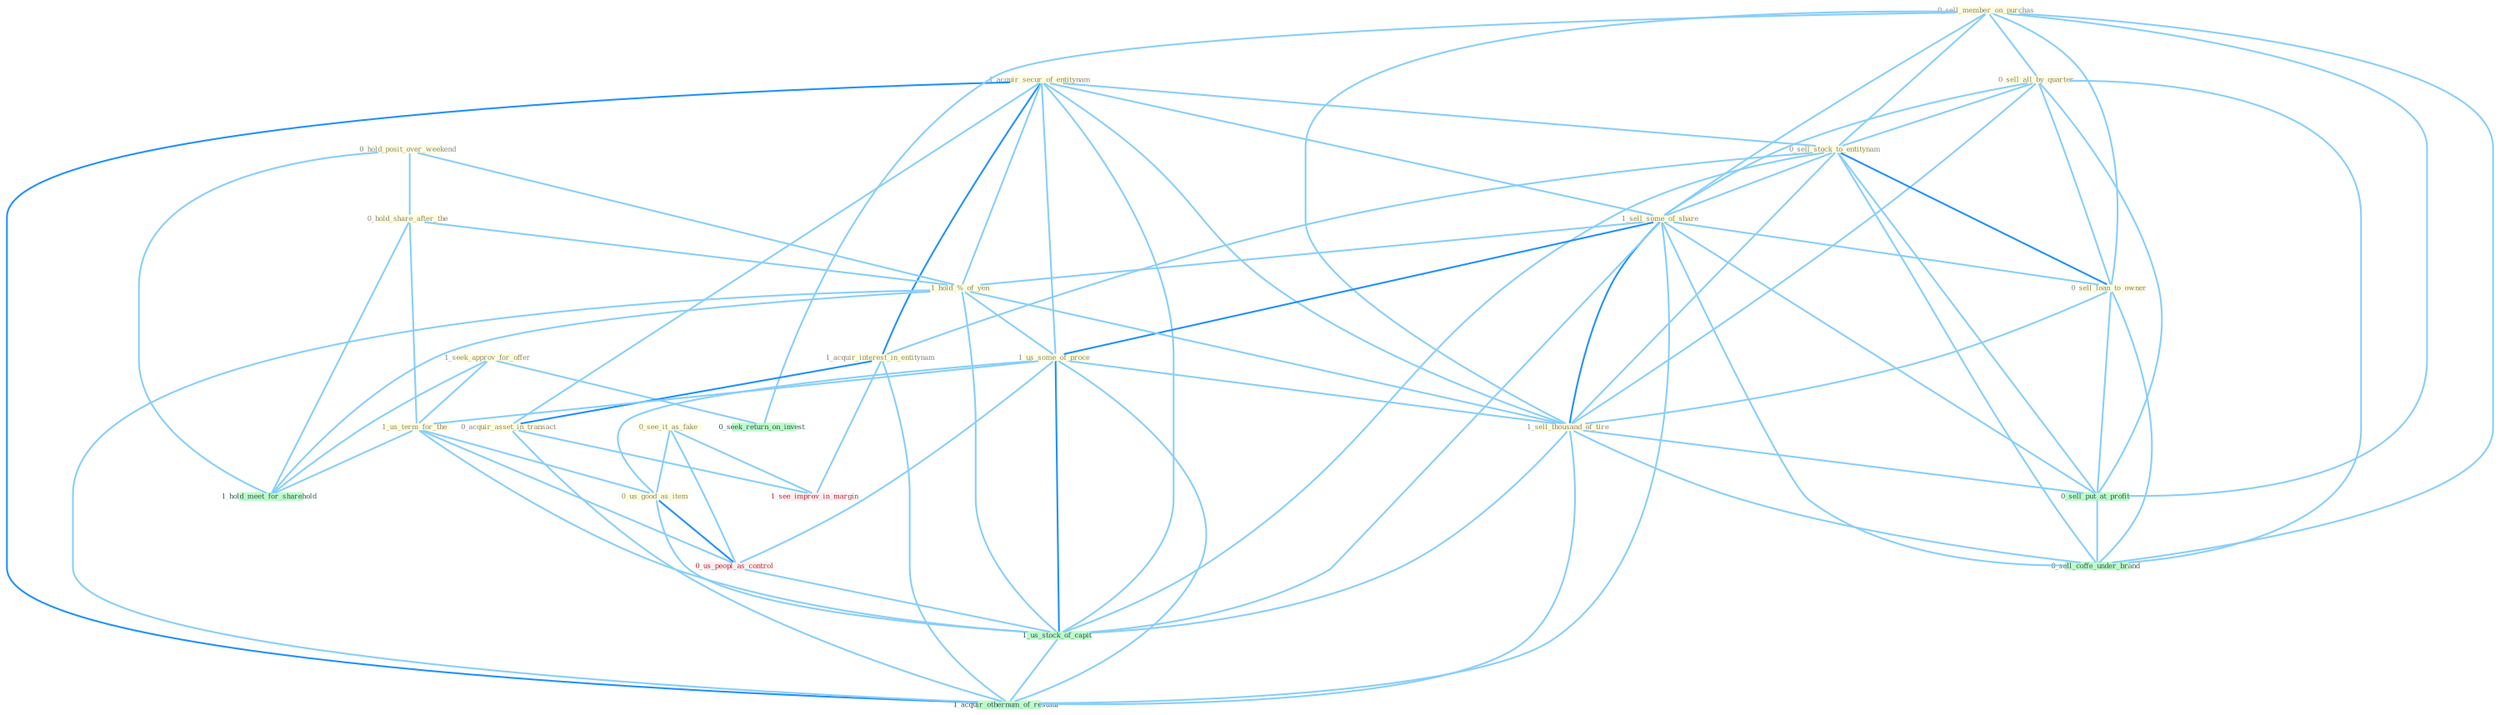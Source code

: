 Graph G{ 
    node
    [shape=polygon,style=filled,width=.5,height=.06,color="#BDFCC9",fixedsize=true,fontsize=4,
    fontcolor="#2f4f4f"];
    {node
    [color="#ffffe0", fontcolor="#8b7d6b"] "1_acquir_secur_of_entitynam " "1_seek_approv_for_offer " "0_sell_member_on_purchas " "0_sell_all_by_quarter " "0_see_it_as_fake " "0_hold_posit_over_weekend " "0_hold_share_after_the " "0_sell_stock_to_entitynam " "1_acquir_interest_in_entitynam " "0_acquir_asset_in_transact " "1_sell_some_of_share " "0_sell_loan_to_owner " "1_hold_%_of_yen " "1_us_some_of_proce " "1_sell_thousand_of_tire " "1_us_term_for_the " "0_us_good_as_item "}
{node [color="#fff0f5", fontcolor="#b22222"] "0_us_peopl_as_control " "1_see_improv_in_margin "}
edge [color="#B0E2FF"];

	"1_acquir_secur_of_entitynam " -- "0_sell_stock_to_entitynam " [w="1", color="#87cefa" ];
	"1_acquir_secur_of_entitynam " -- "1_acquir_interest_in_entitynam " [w="2", color="#1e90ff" , len=0.8];
	"1_acquir_secur_of_entitynam " -- "0_acquir_asset_in_transact " [w="1", color="#87cefa" ];
	"1_acquir_secur_of_entitynam " -- "1_sell_some_of_share " [w="1", color="#87cefa" ];
	"1_acquir_secur_of_entitynam " -- "1_hold_%_of_yen " [w="1", color="#87cefa" ];
	"1_acquir_secur_of_entitynam " -- "1_us_some_of_proce " [w="1", color="#87cefa" ];
	"1_acquir_secur_of_entitynam " -- "1_sell_thousand_of_tire " [w="1", color="#87cefa" ];
	"1_acquir_secur_of_entitynam " -- "1_us_stock_of_capit " [w="1", color="#87cefa" ];
	"1_acquir_secur_of_entitynam " -- "1_acquir_othernum_of_restaur " [w="2", color="#1e90ff" , len=0.8];
	"1_seek_approv_for_offer " -- "1_us_term_for_the " [w="1", color="#87cefa" ];
	"1_seek_approv_for_offer " -- "0_seek_return_on_invest " [w="1", color="#87cefa" ];
	"1_seek_approv_for_offer " -- "1_hold_meet_for_sharehold " [w="1", color="#87cefa" ];
	"0_sell_member_on_purchas " -- "0_sell_all_by_quarter " [w="1", color="#87cefa" ];
	"0_sell_member_on_purchas " -- "0_sell_stock_to_entitynam " [w="1", color="#87cefa" ];
	"0_sell_member_on_purchas " -- "1_sell_some_of_share " [w="1", color="#87cefa" ];
	"0_sell_member_on_purchas " -- "0_sell_loan_to_owner " [w="1", color="#87cefa" ];
	"0_sell_member_on_purchas " -- "1_sell_thousand_of_tire " [w="1", color="#87cefa" ];
	"0_sell_member_on_purchas " -- "0_sell_put_at_profit " [w="1", color="#87cefa" ];
	"0_sell_member_on_purchas " -- "0_seek_return_on_invest " [w="1", color="#87cefa" ];
	"0_sell_member_on_purchas " -- "0_sell_coffe_under_brand " [w="1", color="#87cefa" ];
	"0_sell_all_by_quarter " -- "0_sell_stock_to_entitynam " [w="1", color="#87cefa" ];
	"0_sell_all_by_quarter " -- "1_sell_some_of_share " [w="1", color="#87cefa" ];
	"0_sell_all_by_quarter " -- "0_sell_loan_to_owner " [w="1", color="#87cefa" ];
	"0_sell_all_by_quarter " -- "1_sell_thousand_of_tire " [w="1", color="#87cefa" ];
	"0_sell_all_by_quarter " -- "0_sell_put_at_profit " [w="1", color="#87cefa" ];
	"0_sell_all_by_quarter " -- "0_sell_coffe_under_brand " [w="1", color="#87cefa" ];
	"0_see_it_as_fake " -- "0_us_good_as_item " [w="1", color="#87cefa" ];
	"0_see_it_as_fake " -- "0_us_peopl_as_control " [w="1", color="#87cefa" ];
	"0_see_it_as_fake " -- "1_see_improv_in_margin " [w="1", color="#87cefa" ];
	"0_hold_posit_over_weekend " -- "0_hold_share_after_the " [w="1", color="#87cefa" ];
	"0_hold_posit_over_weekend " -- "1_hold_%_of_yen " [w="1", color="#87cefa" ];
	"0_hold_posit_over_weekend " -- "1_hold_meet_for_sharehold " [w="1", color="#87cefa" ];
	"0_hold_share_after_the " -- "1_hold_%_of_yen " [w="1", color="#87cefa" ];
	"0_hold_share_after_the " -- "1_us_term_for_the " [w="1", color="#87cefa" ];
	"0_hold_share_after_the " -- "1_hold_meet_for_sharehold " [w="1", color="#87cefa" ];
	"0_sell_stock_to_entitynam " -- "1_acquir_interest_in_entitynam " [w="1", color="#87cefa" ];
	"0_sell_stock_to_entitynam " -- "1_sell_some_of_share " [w="1", color="#87cefa" ];
	"0_sell_stock_to_entitynam " -- "0_sell_loan_to_owner " [w="2", color="#1e90ff" , len=0.8];
	"0_sell_stock_to_entitynam " -- "1_sell_thousand_of_tire " [w="1", color="#87cefa" ];
	"0_sell_stock_to_entitynam " -- "0_sell_put_at_profit " [w="1", color="#87cefa" ];
	"0_sell_stock_to_entitynam " -- "1_us_stock_of_capit " [w="1", color="#87cefa" ];
	"0_sell_stock_to_entitynam " -- "0_sell_coffe_under_brand " [w="1", color="#87cefa" ];
	"1_acquir_interest_in_entitynam " -- "0_acquir_asset_in_transact " [w="2", color="#1e90ff" , len=0.8];
	"1_acquir_interest_in_entitynam " -- "1_see_improv_in_margin " [w="1", color="#87cefa" ];
	"1_acquir_interest_in_entitynam " -- "1_acquir_othernum_of_restaur " [w="1", color="#87cefa" ];
	"0_acquir_asset_in_transact " -- "1_see_improv_in_margin " [w="1", color="#87cefa" ];
	"0_acquir_asset_in_transact " -- "1_acquir_othernum_of_restaur " [w="1", color="#87cefa" ];
	"1_sell_some_of_share " -- "0_sell_loan_to_owner " [w="1", color="#87cefa" ];
	"1_sell_some_of_share " -- "1_hold_%_of_yen " [w="1", color="#87cefa" ];
	"1_sell_some_of_share " -- "1_us_some_of_proce " [w="2", color="#1e90ff" , len=0.8];
	"1_sell_some_of_share " -- "1_sell_thousand_of_tire " [w="2", color="#1e90ff" , len=0.8];
	"1_sell_some_of_share " -- "0_sell_put_at_profit " [w="1", color="#87cefa" ];
	"1_sell_some_of_share " -- "1_us_stock_of_capit " [w="1", color="#87cefa" ];
	"1_sell_some_of_share " -- "0_sell_coffe_under_brand " [w="1", color="#87cefa" ];
	"1_sell_some_of_share " -- "1_acquir_othernum_of_restaur " [w="1", color="#87cefa" ];
	"0_sell_loan_to_owner " -- "1_sell_thousand_of_tire " [w="1", color="#87cefa" ];
	"0_sell_loan_to_owner " -- "0_sell_put_at_profit " [w="1", color="#87cefa" ];
	"0_sell_loan_to_owner " -- "0_sell_coffe_under_brand " [w="1", color="#87cefa" ];
	"1_hold_%_of_yen " -- "1_us_some_of_proce " [w="1", color="#87cefa" ];
	"1_hold_%_of_yen " -- "1_sell_thousand_of_tire " [w="1", color="#87cefa" ];
	"1_hold_%_of_yen " -- "1_us_stock_of_capit " [w="1", color="#87cefa" ];
	"1_hold_%_of_yen " -- "1_hold_meet_for_sharehold " [w="1", color="#87cefa" ];
	"1_hold_%_of_yen " -- "1_acquir_othernum_of_restaur " [w="1", color="#87cefa" ];
	"1_us_some_of_proce " -- "1_sell_thousand_of_tire " [w="1", color="#87cefa" ];
	"1_us_some_of_proce " -- "1_us_term_for_the " [w="1", color="#87cefa" ];
	"1_us_some_of_proce " -- "0_us_good_as_item " [w="1", color="#87cefa" ];
	"1_us_some_of_proce " -- "0_us_peopl_as_control " [w="1", color="#87cefa" ];
	"1_us_some_of_proce " -- "1_us_stock_of_capit " [w="2", color="#1e90ff" , len=0.8];
	"1_us_some_of_proce " -- "1_acquir_othernum_of_restaur " [w="1", color="#87cefa" ];
	"1_sell_thousand_of_tire " -- "0_sell_put_at_profit " [w="1", color="#87cefa" ];
	"1_sell_thousand_of_tire " -- "1_us_stock_of_capit " [w="1", color="#87cefa" ];
	"1_sell_thousand_of_tire " -- "0_sell_coffe_under_brand " [w="1", color="#87cefa" ];
	"1_sell_thousand_of_tire " -- "1_acquir_othernum_of_restaur " [w="1", color="#87cefa" ];
	"1_us_term_for_the " -- "0_us_good_as_item " [w="1", color="#87cefa" ];
	"1_us_term_for_the " -- "0_us_peopl_as_control " [w="1", color="#87cefa" ];
	"1_us_term_for_the " -- "1_us_stock_of_capit " [w="1", color="#87cefa" ];
	"1_us_term_for_the " -- "1_hold_meet_for_sharehold " [w="1", color="#87cefa" ];
	"0_us_good_as_item " -- "0_us_peopl_as_control " [w="2", color="#1e90ff" , len=0.8];
	"0_us_good_as_item " -- "1_us_stock_of_capit " [w="1", color="#87cefa" ];
	"0_us_peopl_as_control " -- "1_us_stock_of_capit " [w="1", color="#87cefa" ];
	"0_sell_put_at_profit " -- "0_sell_coffe_under_brand " [w="1", color="#87cefa" ];
	"1_us_stock_of_capit " -- "1_acquir_othernum_of_restaur " [w="1", color="#87cefa" ];
}